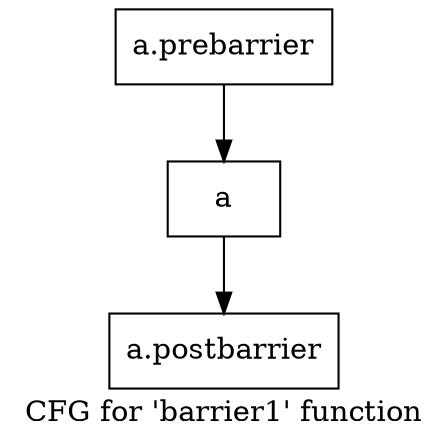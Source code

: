 digraph "CFG for 'barrier1' function" {
	label="CFG for 'barrier1' function";

	Node0x1d666d0 [shape=record,label="{a.prebarrier}"];
	Node0x1d666d0 -> Node0x1d651a0;
	Node0x1d651a0 [shape=record,label="{a}"];
	Node0x1d651a0 -> Node0x1d653b0;
	Node0x1d653b0 [shape=record,label="{a.postbarrier}"];
}
